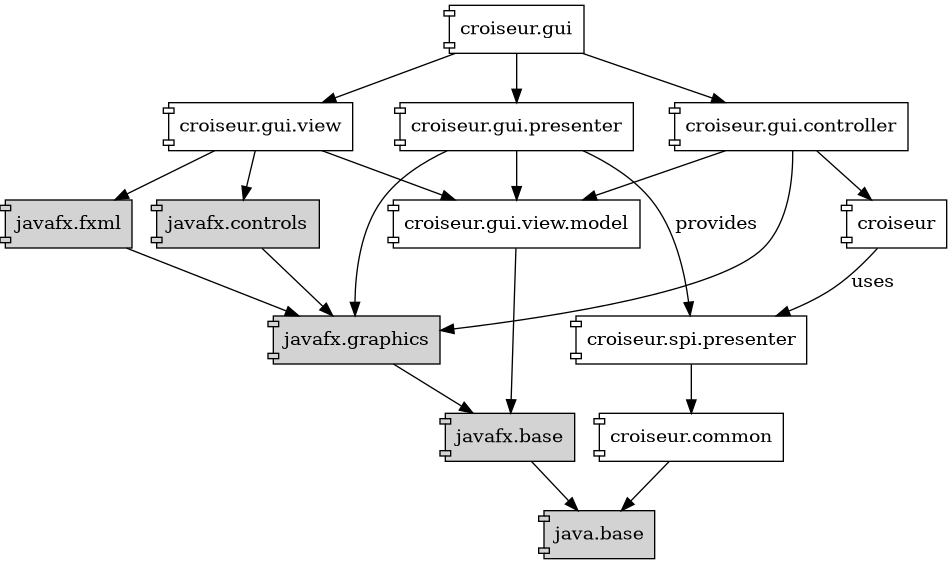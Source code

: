 @startdot
digraph "gui" {
  // All nodes are components
  node [shape=component];

  // External dependencies need to be distinguished from the rest
  "java.base" [style=filled fillcolor=lightgrey];
  "javafx.base" [style=filled fillcolor=lightgrey];
  "javafx.controls" [style=filled fillcolor=lightgrey];
  "javafx.graphics" [style=filled fillcolor=lightgrey];
  "javafx.fxml" [style=filled fillcolor=lightgrey];

  "javafx.controls"            -> "javafx.graphics";
  "croiseur.gui.view"          -> "croiseur.gui.view.model";
  "croiseur.gui.view"          -> "javafx.controls";
  "croiseur.gui.view"          -> "javafx.fxml";
  "croiseur"                   -> "croiseur.spi.presenter" [label=uses];
  "croiseur.gui.view.model"    -> "javafx.base";
  "croiseur.common"            -> "java.base";
  "javafx.graphics"            -> "javafx.base";
  "croiseur.gui.presenter"     -> "croiseur.gui.view.model";
  "croiseur.gui.presenter"     -> "croiseur.spi.presenter" [label=provides];
  "croiseur.gui.presenter"     -> "javafx.graphics";
  "javafx.base"                -> "java.base";
  "croiseur.spi.presenter"     -> "croiseur.common";
  "javafx.fxml"                -> "javafx.graphics";
  "croiseur.gui"               -> "croiseur.gui.controller";
  "croiseur.gui"               -> "croiseur.gui.presenter";
  "croiseur.gui"               -> "croiseur.gui.view";
  "croiseur.gui.controller"    -> "croiseur";
  "croiseur.gui.controller"    -> "croiseur.gui.view.model";
  "croiseur.gui.controller"    -> "javafx.graphics";
}
@enddot